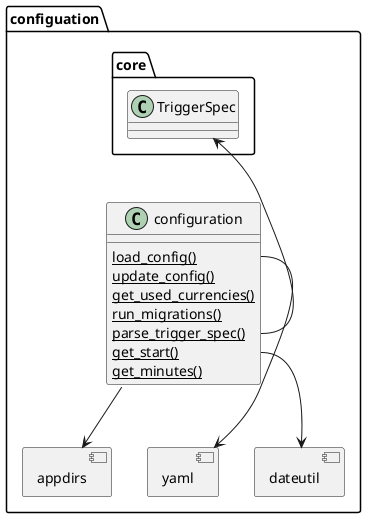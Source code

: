 @startuml

allowmixing

namespace configuation {
component appdirs
component yaml
component dateutil

class configuration {
    {static} load_config()
    {static} update_config()
    {static} get_used_currencies()
    {static} run_migrations()
    {static} parse_trigger_spec()
    {static} get_start()
    {static} get_minutes()
}

configuration::load_config --> yaml
configuration::get_start --> dateutil
core.TriggerSpec <-- configuration::parse_trigger_spec

configuration --> appdirs

}
@enduml